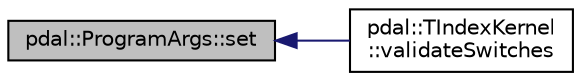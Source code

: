 digraph "pdal::ProgramArgs::set"
{
  edge [fontname="Helvetica",fontsize="10",labelfontname="Helvetica",labelfontsize="10"];
  node [fontname="Helvetica",fontsize="10",shape=record];
  rankdir="LR";
  Node1 [label="pdal::ProgramArgs::set",height=0.2,width=0.4,color="black", fillcolor="grey75", style="filled", fontcolor="black"];
  Node1 -> Node2 [dir="back",color="midnightblue",fontsize="10",style="solid",fontname="Helvetica"];
  Node2 [label="pdal::TIndexKernel\l::validateSwitches",height=0.2,width=0.4,color="black", fillcolor="white", style="filled",URL="$classpdal_1_1TIndexKernel.html#a3b36a669ae94e76f0bf56db4bad506ac"];
}
